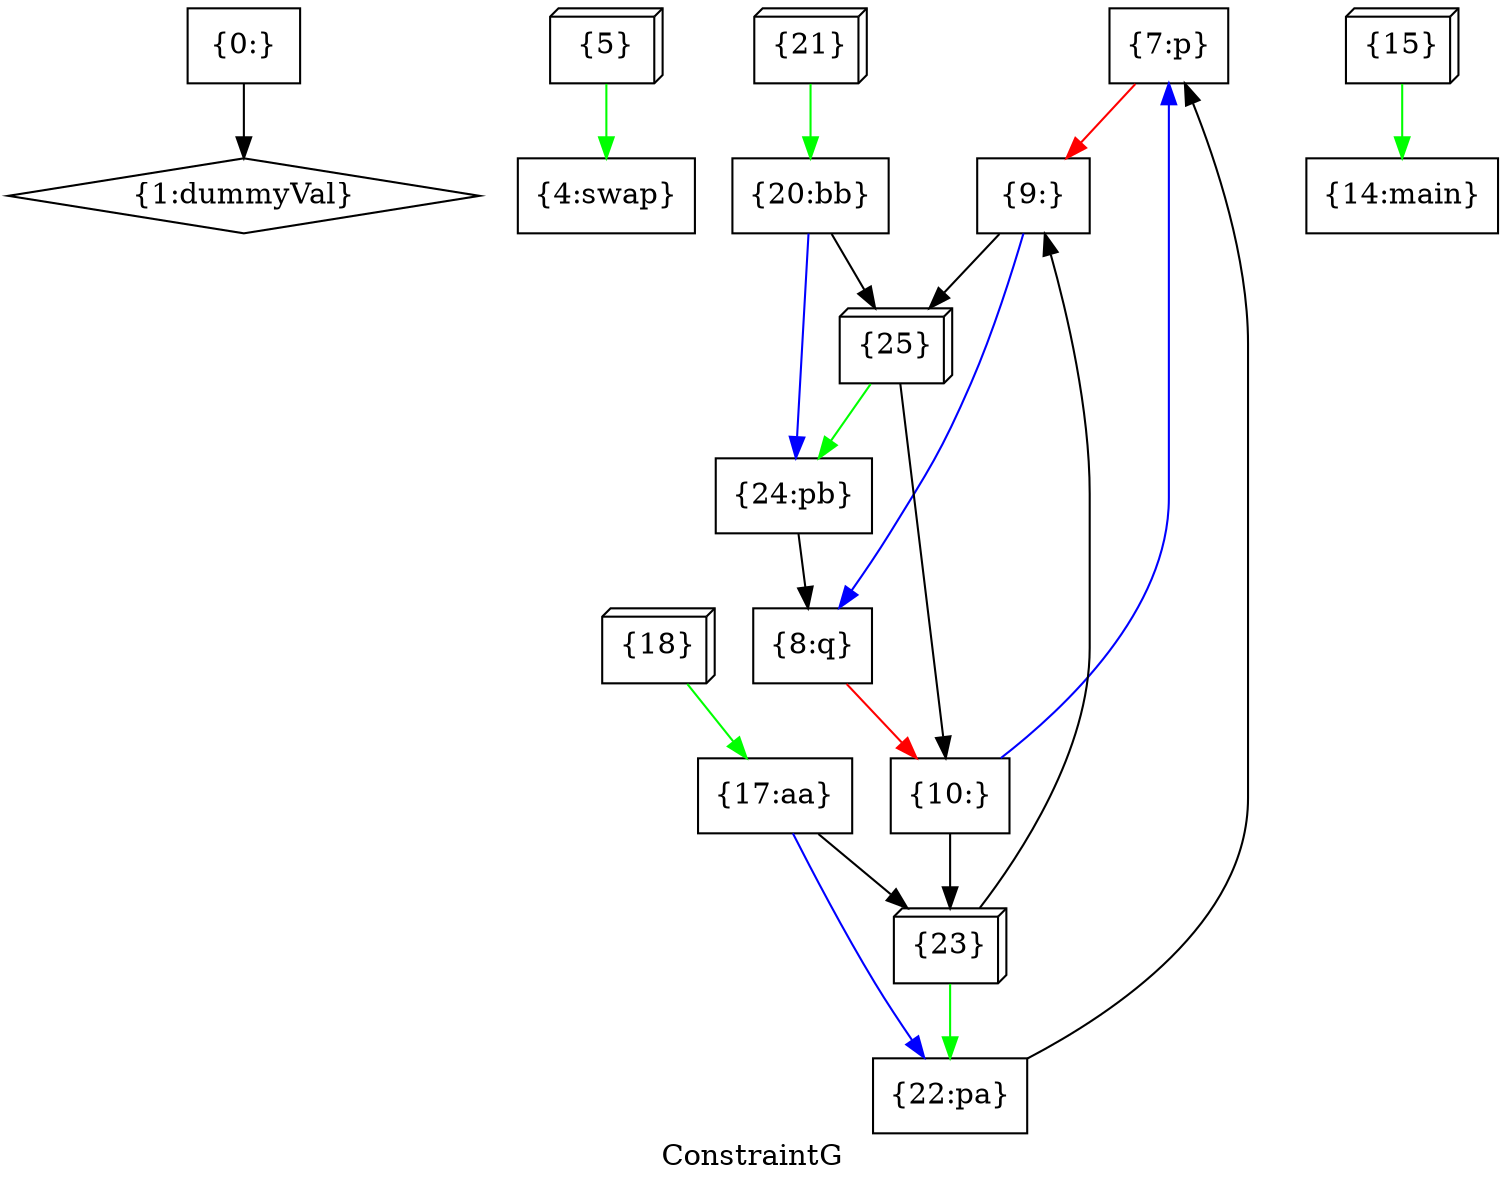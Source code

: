 digraph "ConstraintG" {
	label="ConstraintG";

	Node0x562b2f191270 [shape=record,shape=box,label="{0:}"];
	Node0x562b2f191270 -> Node0x562b2f191580[color=black];
	Node0x562b2f191580 [shape=record,shape=diamond,label="{1:dummyVal}"];
	Node0x562b2f191eb0 [shape=record,shape=box,label="{4:swap}"];
	Node0x562b2f1921c0 [shape=record,shape=box3d,label="{5}"];
	Node0x562b2f1921c0 -> Node0x562b2f191eb0[color=green];
	Node0x562b2f1927e0 [shape=record,shape=box,label="{7:p}"];
	Node0x562b2f1927e0 -> Node0x562b2f192e00[color=red];
	Node0x562b2f192af0 [shape=record,shape=box,label="{8:q}"];
	Node0x562b2f192af0 -> Node0x562b2f193110[color=red];
	Node0x562b2f192e00 [shape=record,shape=box,label="{9:}"];
	Node0x562b2f192e00 -> Node0x562b2f196280[color=black];
	Node0x562b2f192e00 -> Node0x562b2f192af0[color=blue];
	Node0x562b2f193110 [shape=record,shape=box,label="{10:}"];
	Node0x562b2f193110 -> Node0x562b2f195be0[color=black];
	Node0x562b2f193110 -> Node0x562b2f1927e0[color=blue];
	Node0x562b2f193e10 [shape=record,shape=box,label="{14:main}"];
	Node0x562b2f194160 [shape=record,shape=box3d,label="{15}"];
	Node0x562b2f194160 -> Node0x562b2f193e10[color=green];
	Node0x562b2f194800 [shape=record,shape=box,label="{17:aa}"];
	Node0x562b2f194800 -> Node0x562b2f195be0[color=black];
	Node0x562b2f194800 -> Node0x562b2f195890[color=blue];
	Node0x562b2f194b50 [shape=record,shape=box3d,label="{18}"];
	Node0x562b2f194b50 -> Node0x562b2f194800[color=green];
	Node0x562b2f1951f0 [shape=record,shape=box,label="{20:bb}"];
	Node0x562b2f1951f0 -> Node0x562b2f196280[color=black];
	Node0x562b2f1951f0 -> Node0x562b2f195f30[color=blue];
	Node0x562b2f195540 [shape=record,shape=box3d,label="{21}"];
	Node0x562b2f195540 -> Node0x562b2f1951f0[color=green];
	Node0x562b2f195890 [shape=record,shape=box,label="{22:pa}"];
	Node0x562b2f195890 -> Node0x562b2f1927e0[color=black];
	Node0x562b2f195be0 [shape=record,shape=box3d,label="{23}"];
	Node0x562b2f195be0 -> Node0x562b2f195890[color=green];
	Node0x562b2f195be0 -> Node0x562b2f192e00[color=black];
	Node0x562b2f195f30 [shape=record,shape=box,label="{24:pb}"];
	Node0x562b2f195f30 -> Node0x562b2f192af0[color=black];
	Node0x562b2f196280 [shape=record,shape=box3d,label="{25}"];
	Node0x562b2f196280 -> Node0x562b2f195f30[color=green];
	Node0x562b2f196280 -> Node0x562b2f193110[color=black];
}
